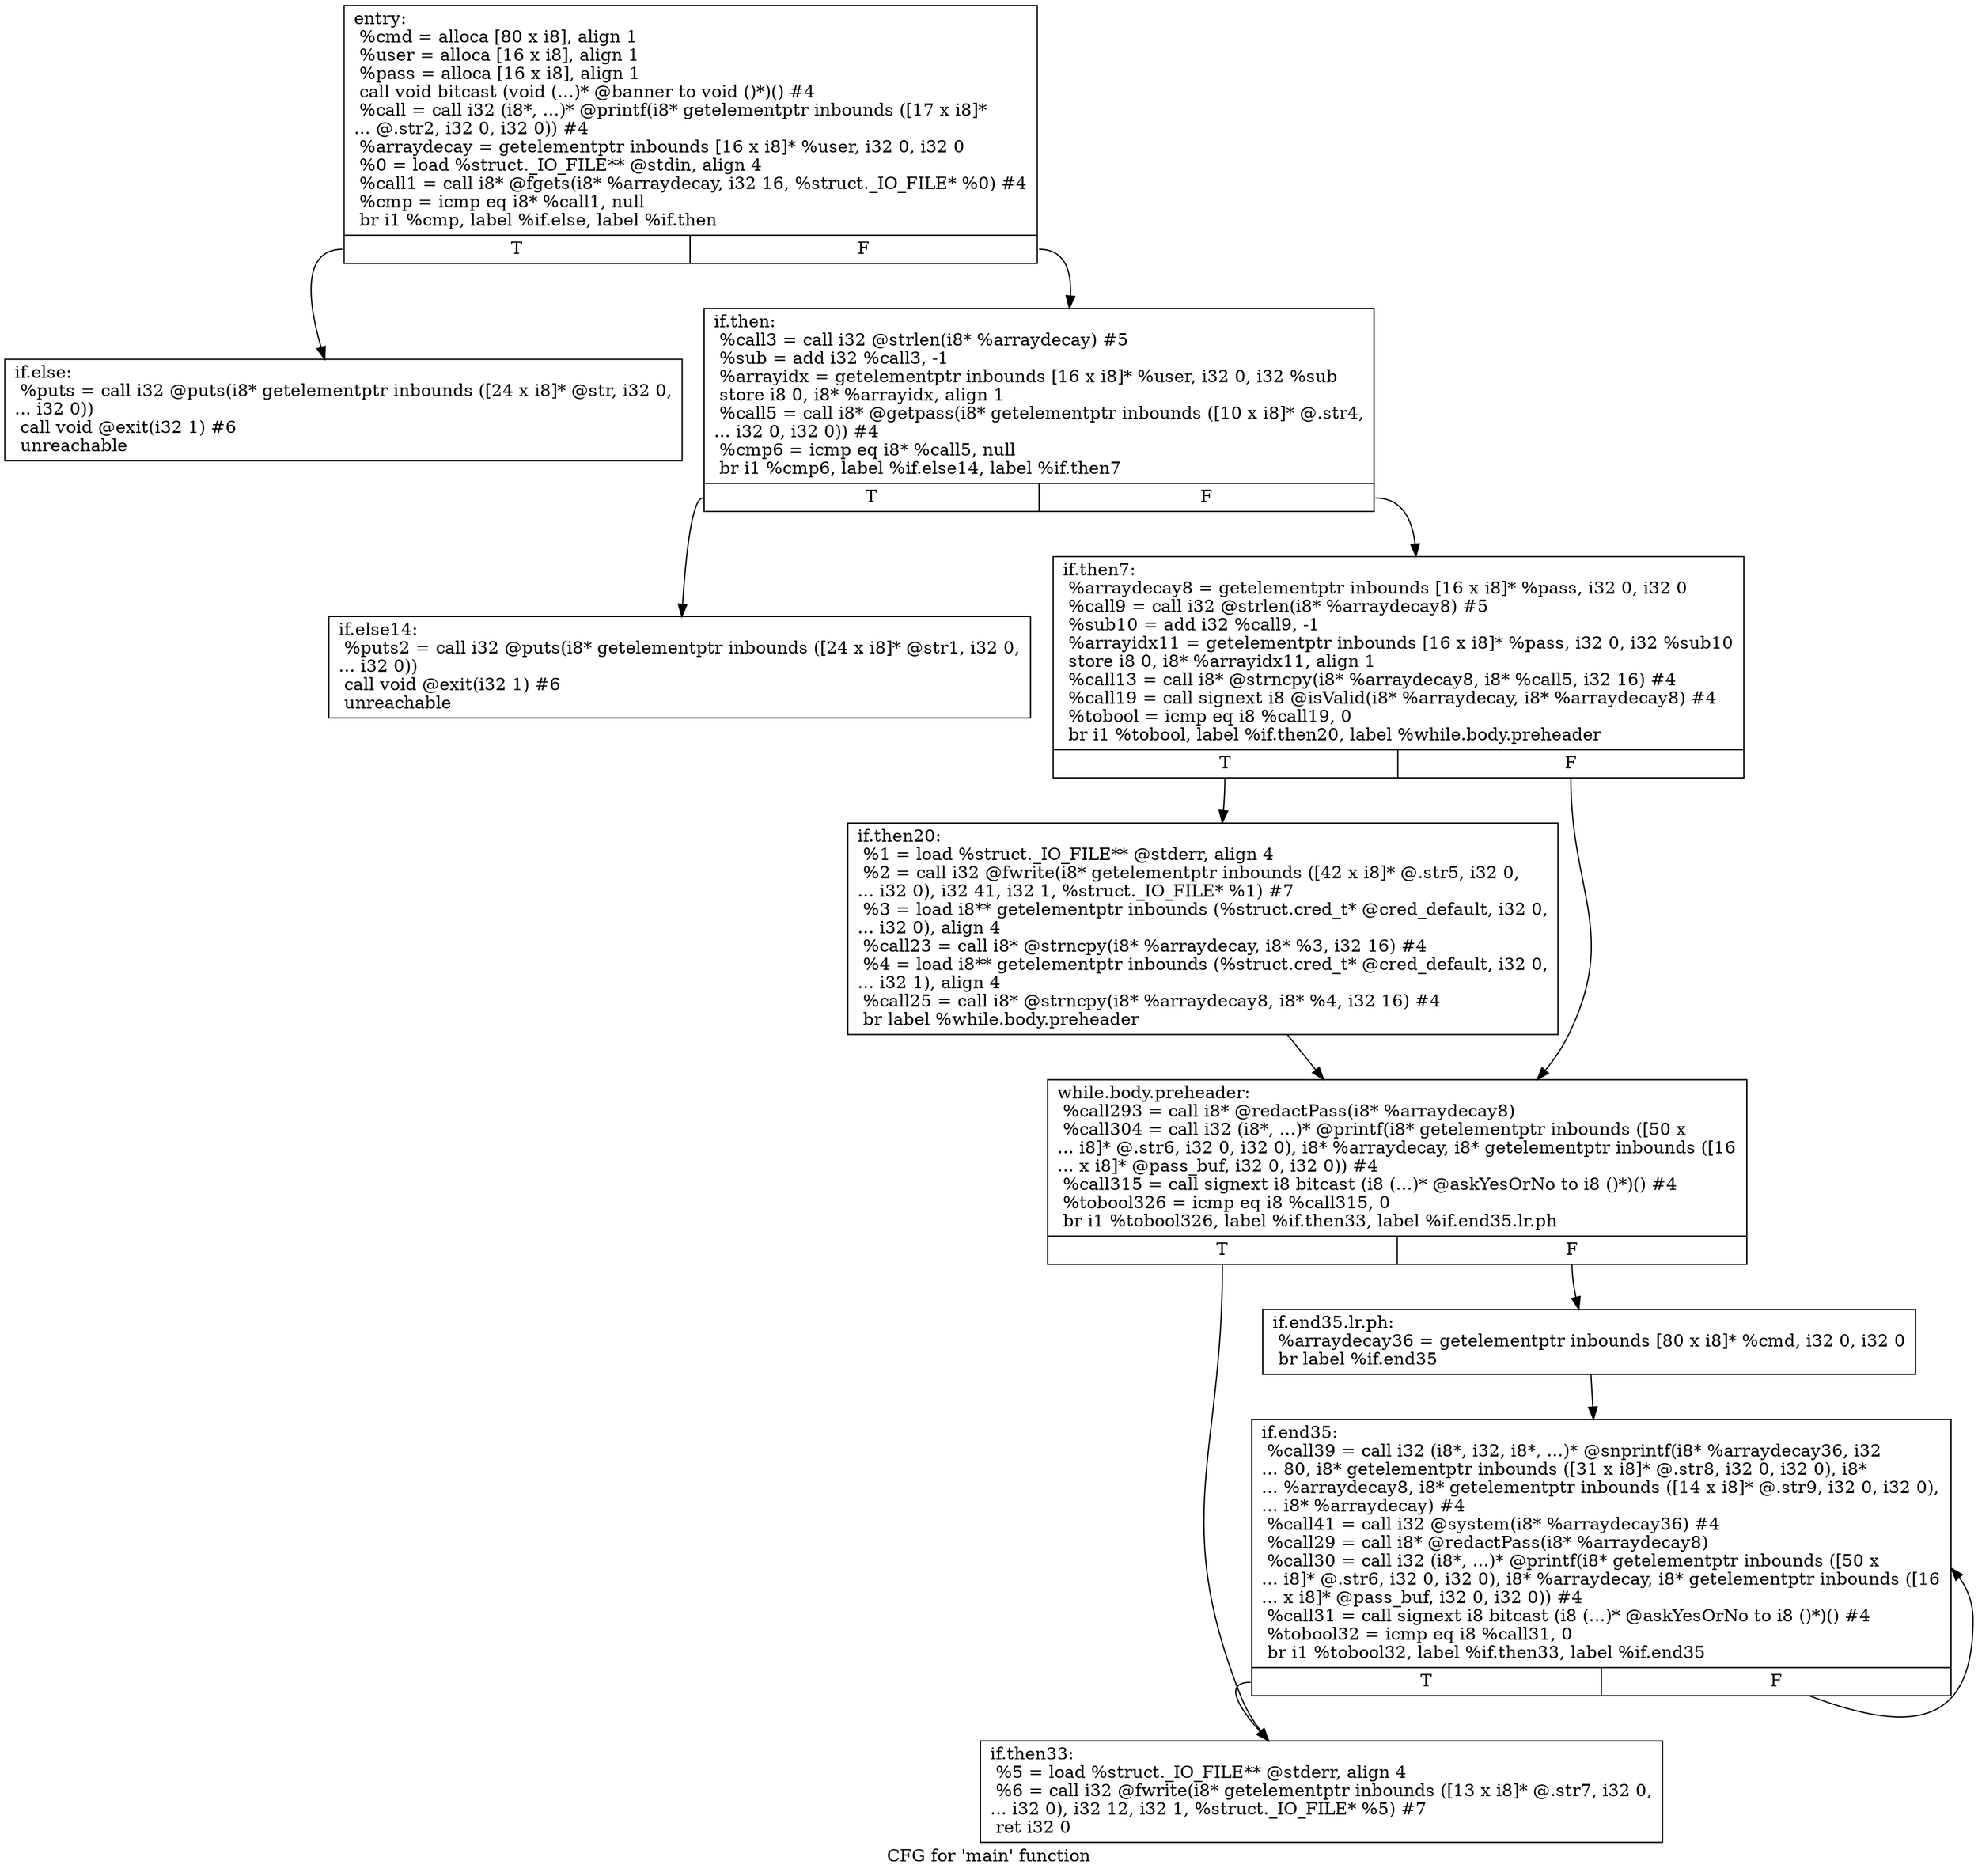 digraph "CFG for 'main' function" {
	label="CFG for 'main' function";

	Node0x555557281ec0 [shape=record,label="{entry:\l  %cmd = alloca [80 x i8], align 1\l  %user = alloca [16 x i8], align 1\l  %pass = alloca [16 x i8], align 1\l  call void bitcast (void (...)* @banner to void ()*)() #4\l  %call = call i32 (i8*, ...)* @printf(i8* getelementptr inbounds ([17 x i8]*\l... @.str2, i32 0, i32 0)) #4\l  %arraydecay = getelementptr inbounds [16 x i8]* %user, i32 0, i32 0\l  %0 = load %struct._IO_FILE** @stdin, align 4\l  %call1 = call i8* @fgets(i8* %arraydecay, i32 16, %struct._IO_FILE* %0) #4\l  %cmp = icmp eq i8* %call1, null\l  br i1 %cmp, label %if.else, label %if.then\l|{<s0>T|<s1>F}}"];
	Node0x555557281ec0:s0 -> Node0x555557281f80;
	Node0x555557281ec0:s1 -> Node0x555557281f20;
	Node0x555557281f20 [shape=record,label="{if.then:                                          \l  %call3 = call i32 @strlen(i8* %arraydecay) #5\l  %sub = add i32 %call3, -1\l  %arrayidx = getelementptr inbounds [16 x i8]* %user, i32 0, i32 %sub\l  store i8 0, i8* %arrayidx, align 1\l  %call5 = call i8* @getpass(i8* getelementptr inbounds ([10 x i8]* @.str4,\l... i32 0, i32 0)) #4\l  %cmp6 = icmp eq i8* %call5, null\l  br i1 %cmp6, label %if.else14, label %if.then7\l|{<s0>T|<s1>F}}"];
	Node0x555557281f20:s0 -> Node0x555557282040;
	Node0x555557281f20:s1 -> Node0x555557281fe0;
	Node0x555557281f80 [shape=record,label="{if.else:                                          \l  %puts = call i32 @puts(i8* getelementptr inbounds ([24 x i8]* @str, i32 0,\l... i32 0))\l  call void @exit(i32 1) #6\l  unreachable\l}"];
	Node0x555557281fe0 [shape=record,label="{if.then7:                                         \l  %arraydecay8 = getelementptr inbounds [16 x i8]* %pass, i32 0, i32 0\l  %call9 = call i32 @strlen(i8* %arraydecay8) #5\l  %sub10 = add i32 %call9, -1\l  %arrayidx11 = getelementptr inbounds [16 x i8]* %pass, i32 0, i32 %sub10\l  store i8 0, i8* %arrayidx11, align 1\l  %call13 = call i8* @strncpy(i8* %arraydecay8, i8* %call5, i32 16) #4\l  %call19 = call signext i8 @isValid(i8* %arraydecay, i8* %arraydecay8) #4\l  %tobool = icmp eq i8 %call19, 0\l  br i1 %tobool, label %if.then20, label %while.body.preheader\l|{<s0>T|<s1>F}}"];
	Node0x555557281fe0:s0 -> Node0x5555572820a0;
	Node0x555557281fe0:s1 -> Node0x555557282100;
	Node0x555557282040 [shape=record,label="{if.else14:                                        \l  %puts2 = call i32 @puts(i8* getelementptr inbounds ([24 x i8]* @str1, i32 0,\l... i32 0))\l  call void @exit(i32 1) #6\l  unreachable\l}"];
	Node0x5555572820a0 [shape=record,label="{if.then20:                                        \l  %1 = load %struct._IO_FILE** @stderr, align 4\l  %2 = call i32 @fwrite(i8* getelementptr inbounds ([42 x i8]* @.str5, i32 0,\l... i32 0), i32 41, i32 1, %struct._IO_FILE* %1) #7\l  %3 = load i8** getelementptr inbounds (%struct.cred_t* @cred_default, i32 0,\l... i32 0), align 4\l  %call23 = call i8* @strncpy(i8* %arraydecay, i8* %3, i32 16) #4\l  %4 = load i8** getelementptr inbounds (%struct.cred_t* @cred_default, i32 0,\l... i32 1), align 4\l  %call25 = call i8* @strncpy(i8* %arraydecay8, i8* %4, i32 16) #4\l  br label %while.body.preheader\l}"];
	Node0x5555572820a0 -> Node0x555557282100;
	Node0x555557282100 [shape=record,label="{while.body.preheader:                             \l  %call293 = call i8* @redactPass(i8* %arraydecay8)\l  %call304 = call i32 (i8*, ...)* @printf(i8* getelementptr inbounds ([50 x\l... i8]* @.str6, i32 0, i32 0), i8* %arraydecay, i8* getelementptr inbounds ([16\l... x i8]* @pass_buf, i32 0, i32 0)) #4\l  %call315 = call signext i8 bitcast (i8 (...)* @askYesOrNo to i8 ()*)() #4\l  %tobool326 = icmp eq i8 %call315, 0\l  br i1 %tobool326, label %if.then33, label %if.end35.lr.ph\l|{<s0>T|<s1>F}}"];
	Node0x555557282100:s0 -> Node0x5555572821c0;
	Node0x555557282100:s1 -> Node0x555557282160;
	Node0x555557282160 [shape=record,label="{if.end35.lr.ph:                                   \l  %arraydecay36 = getelementptr inbounds [80 x i8]* %cmd, i32 0, i32 0\l  br label %if.end35\l}"];
	Node0x555557282160 -> Node0x555557282220;
	Node0x5555572821c0 [shape=record,label="{if.then33:                                        \l  %5 = load %struct._IO_FILE** @stderr, align 4\l  %6 = call i32 @fwrite(i8* getelementptr inbounds ([13 x i8]* @.str7, i32 0,\l... i32 0), i32 12, i32 1, %struct._IO_FILE* %5) #7\l  ret i32 0\l}"];
	Node0x555557282220 [shape=record,label="{if.end35:                                         \l  %call39 = call i32 (i8*, i32, i8*, ...)* @snprintf(i8* %arraydecay36, i32\l... 80, i8* getelementptr inbounds ([31 x i8]* @.str8, i32 0, i32 0), i8*\l... %arraydecay8, i8* getelementptr inbounds ([14 x i8]* @.str9, i32 0, i32 0),\l... i8* %arraydecay) #4\l  %call41 = call i32 @system(i8* %arraydecay36) #4\l  %call29 = call i8* @redactPass(i8* %arraydecay8)\l  %call30 = call i32 (i8*, ...)* @printf(i8* getelementptr inbounds ([50 x\l... i8]* @.str6, i32 0, i32 0), i8* %arraydecay, i8* getelementptr inbounds ([16\l... x i8]* @pass_buf, i32 0, i32 0)) #4\l  %call31 = call signext i8 bitcast (i8 (...)* @askYesOrNo to i8 ()*)() #4\l  %tobool32 = icmp eq i8 %call31, 0\l  br i1 %tobool32, label %if.then33, label %if.end35\l|{<s0>T|<s1>F}}"];
	Node0x555557282220:s0 -> Node0x5555572821c0;
	Node0x555557282220:s1 -> Node0x555557282220;
}
